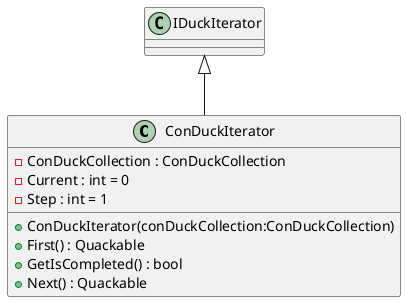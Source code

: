 @startuml
class ConDuckIterator {
    - ConDuckCollection : ConDuckCollection
    - Current : int = 0
    - Step : int = 1
    + ConDuckIterator(conDuckCollection:ConDuckCollection)
    + First() : Quackable
    + GetIsCompleted() : bool
    + Next() : Quackable
}
IDuckIterator <|-- ConDuckIterator
@enduml
